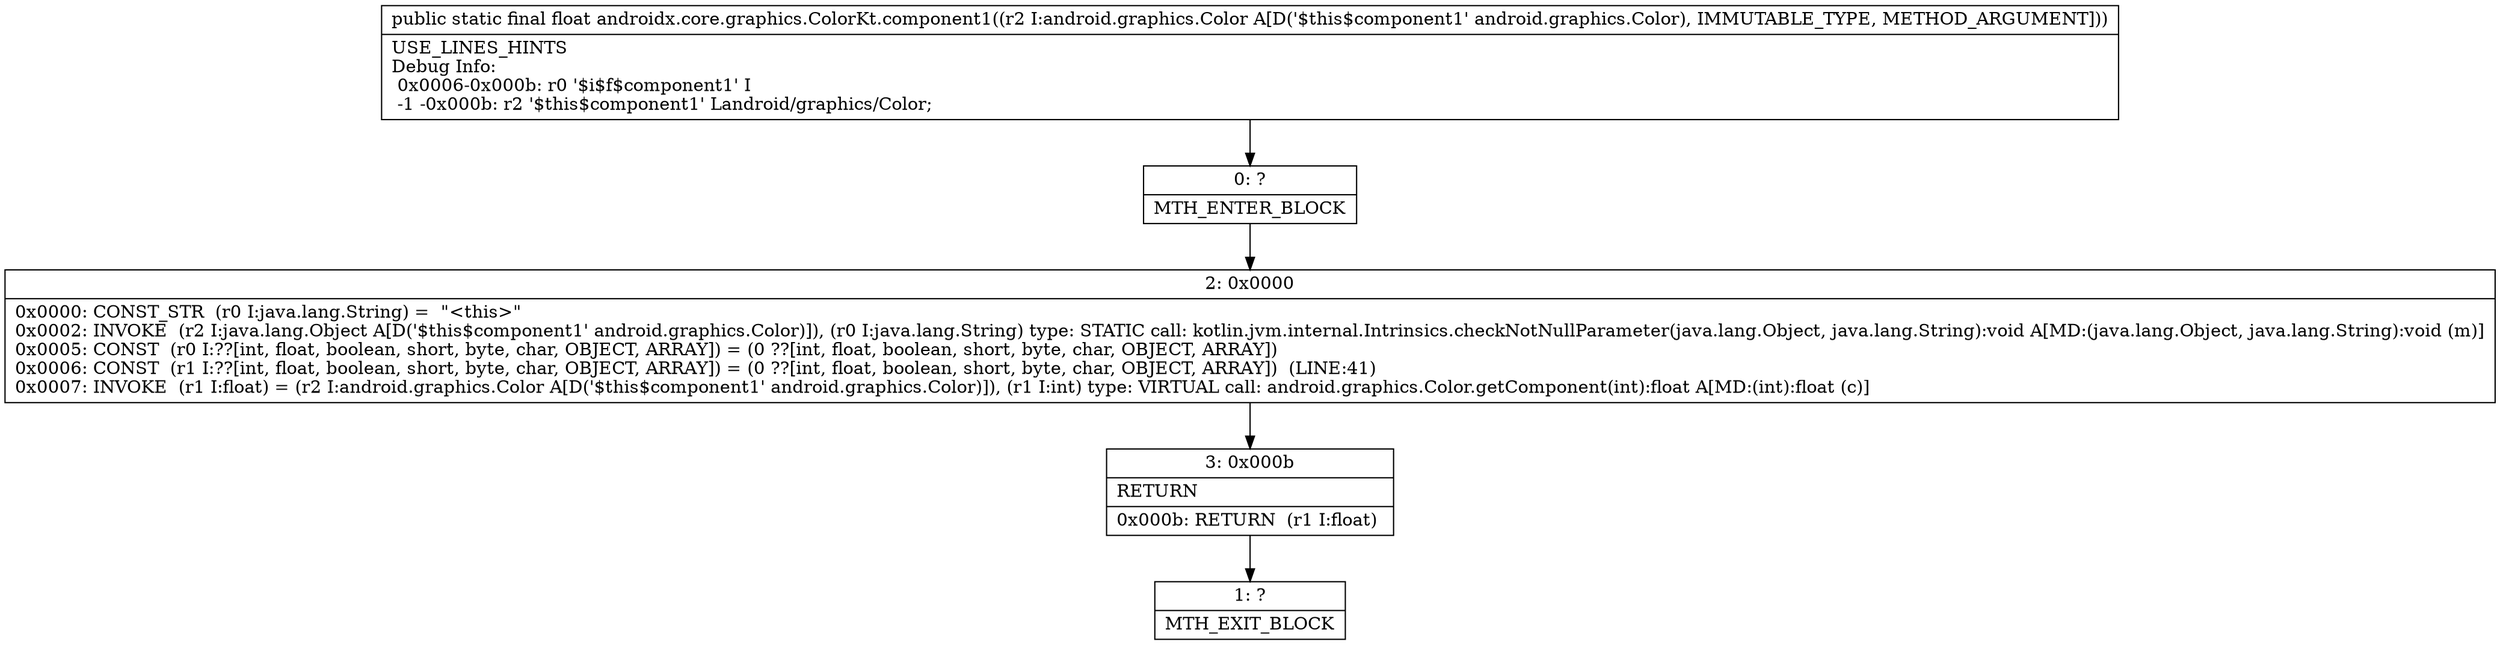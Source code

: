 digraph "CFG forandroidx.core.graphics.ColorKt.component1(Landroid\/graphics\/Color;)F" {
Node_0 [shape=record,label="{0\:\ ?|MTH_ENTER_BLOCK\l}"];
Node_2 [shape=record,label="{2\:\ 0x0000|0x0000: CONST_STR  (r0 I:java.lang.String) =  \"\<this\>\" \l0x0002: INVOKE  (r2 I:java.lang.Object A[D('$this$component1' android.graphics.Color)]), (r0 I:java.lang.String) type: STATIC call: kotlin.jvm.internal.Intrinsics.checkNotNullParameter(java.lang.Object, java.lang.String):void A[MD:(java.lang.Object, java.lang.String):void (m)]\l0x0005: CONST  (r0 I:??[int, float, boolean, short, byte, char, OBJECT, ARRAY]) = (0 ??[int, float, boolean, short, byte, char, OBJECT, ARRAY]) \l0x0006: CONST  (r1 I:??[int, float, boolean, short, byte, char, OBJECT, ARRAY]) = (0 ??[int, float, boolean, short, byte, char, OBJECT, ARRAY])  (LINE:41)\l0x0007: INVOKE  (r1 I:float) = (r2 I:android.graphics.Color A[D('$this$component1' android.graphics.Color)]), (r1 I:int) type: VIRTUAL call: android.graphics.Color.getComponent(int):float A[MD:(int):float (c)]\l}"];
Node_3 [shape=record,label="{3\:\ 0x000b|RETURN\l|0x000b: RETURN  (r1 I:float) \l}"];
Node_1 [shape=record,label="{1\:\ ?|MTH_EXIT_BLOCK\l}"];
MethodNode[shape=record,label="{public static final float androidx.core.graphics.ColorKt.component1((r2 I:android.graphics.Color A[D('$this$component1' android.graphics.Color), IMMUTABLE_TYPE, METHOD_ARGUMENT]))  | USE_LINES_HINTS\lDebug Info:\l  0x0006\-0x000b: r0 '$i$f$component1' I\l  \-1 \-0x000b: r2 '$this$component1' Landroid\/graphics\/Color;\l}"];
MethodNode -> Node_0;Node_0 -> Node_2;
Node_2 -> Node_3;
Node_3 -> Node_1;
}


